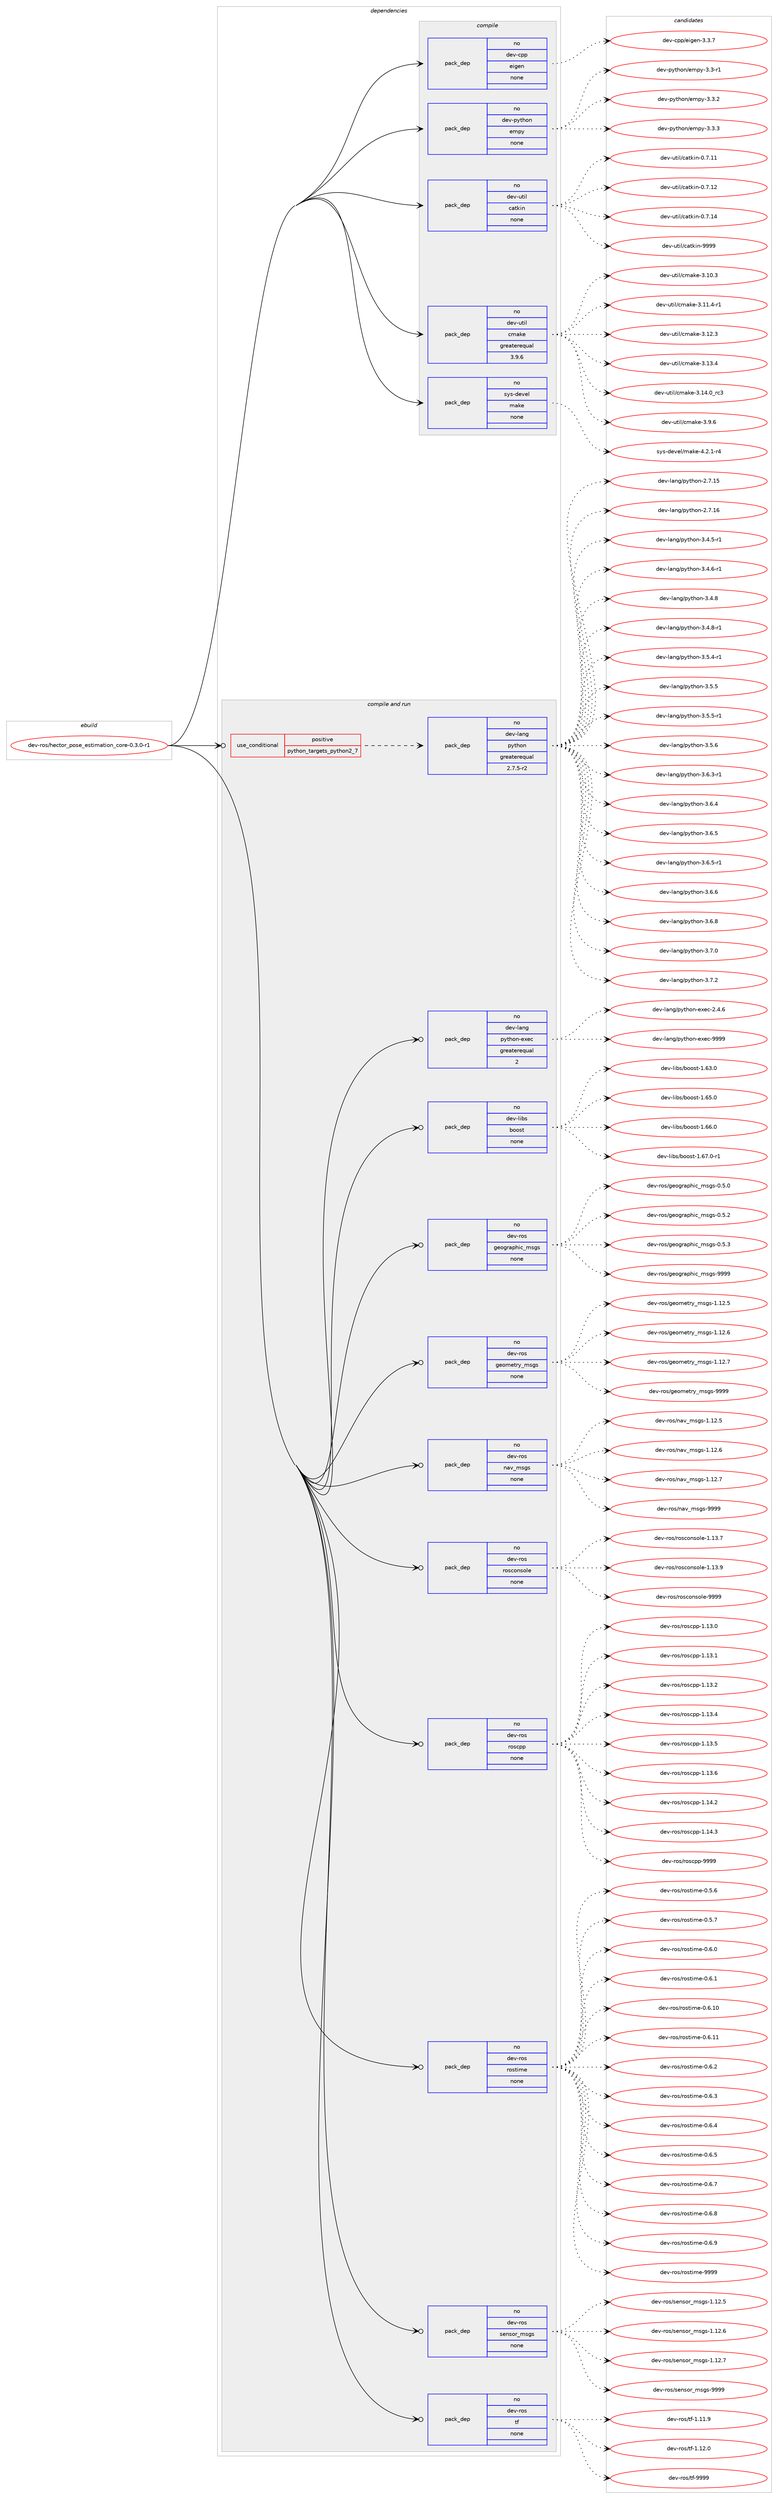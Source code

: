 digraph prolog {

# *************
# Graph options
# *************

newrank=true;
concentrate=true;
compound=true;
graph [rankdir=LR,fontname=Helvetica,fontsize=10,ranksep=1.5];#, ranksep=2.5, nodesep=0.2];
edge  [arrowhead=vee];
node  [fontname=Helvetica,fontsize=10];

# **********
# The ebuild
# **********

subgraph cluster_leftcol {
color=gray;
rank=same;
label=<<i>ebuild</i>>;
id [label="dev-ros/hector_pose_estimation_core-0.3.0-r1", color=red, width=4, href="../dev-ros/hector_pose_estimation_core-0.3.0-r1.svg"];
}

# ****************
# The dependencies
# ****************

subgraph cluster_midcol {
color=gray;
label=<<i>dependencies</i>>;
subgraph cluster_compile {
fillcolor="#eeeeee";
style=filled;
label=<<i>compile</i>>;
subgraph pack1045216 {
dependency1457283 [label=<<TABLE BORDER="0" CELLBORDER="1" CELLSPACING="0" CELLPADDING="4" WIDTH="220"><TR><TD ROWSPAN="6" CELLPADDING="30">pack_dep</TD></TR><TR><TD WIDTH="110">no</TD></TR><TR><TD>dev-cpp</TD></TR><TR><TD>eigen</TD></TR><TR><TD>none</TD></TR><TR><TD></TD></TR></TABLE>>, shape=none, color=blue];
}
id:e -> dependency1457283:w [weight=20,style="solid",arrowhead="vee"];
subgraph pack1045217 {
dependency1457284 [label=<<TABLE BORDER="0" CELLBORDER="1" CELLSPACING="0" CELLPADDING="4" WIDTH="220"><TR><TD ROWSPAN="6" CELLPADDING="30">pack_dep</TD></TR><TR><TD WIDTH="110">no</TD></TR><TR><TD>dev-python</TD></TR><TR><TD>empy</TD></TR><TR><TD>none</TD></TR><TR><TD></TD></TR></TABLE>>, shape=none, color=blue];
}
id:e -> dependency1457284:w [weight=20,style="solid",arrowhead="vee"];
subgraph pack1045218 {
dependency1457285 [label=<<TABLE BORDER="0" CELLBORDER="1" CELLSPACING="0" CELLPADDING="4" WIDTH="220"><TR><TD ROWSPAN="6" CELLPADDING="30">pack_dep</TD></TR><TR><TD WIDTH="110">no</TD></TR><TR><TD>dev-util</TD></TR><TR><TD>catkin</TD></TR><TR><TD>none</TD></TR><TR><TD></TD></TR></TABLE>>, shape=none, color=blue];
}
id:e -> dependency1457285:w [weight=20,style="solid",arrowhead="vee"];
subgraph pack1045219 {
dependency1457286 [label=<<TABLE BORDER="0" CELLBORDER="1" CELLSPACING="0" CELLPADDING="4" WIDTH="220"><TR><TD ROWSPAN="6" CELLPADDING="30">pack_dep</TD></TR><TR><TD WIDTH="110">no</TD></TR><TR><TD>dev-util</TD></TR><TR><TD>cmake</TD></TR><TR><TD>greaterequal</TD></TR><TR><TD>3.9.6</TD></TR></TABLE>>, shape=none, color=blue];
}
id:e -> dependency1457286:w [weight=20,style="solid",arrowhead="vee"];
subgraph pack1045220 {
dependency1457287 [label=<<TABLE BORDER="0" CELLBORDER="1" CELLSPACING="0" CELLPADDING="4" WIDTH="220"><TR><TD ROWSPAN="6" CELLPADDING="30">pack_dep</TD></TR><TR><TD WIDTH="110">no</TD></TR><TR><TD>sys-devel</TD></TR><TR><TD>make</TD></TR><TR><TD>none</TD></TR><TR><TD></TD></TR></TABLE>>, shape=none, color=blue];
}
id:e -> dependency1457287:w [weight=20,style="solid",arrowhead="vee"];
}
subgraph cluster_compileandrun {
fillcolor="#eeeeee";
style=filled;
label=<<i>compile and run</i>>;
subgraph cond388677 {
dependency1457288 [label=<<TABLE BORDER="0" CELLBORDER="1" CELLSPACING="0" CELLPADDING="4"><TR><TD ROWSPAN="3" CELLPADDING="10">use_conditional</TD></TR><TR><TD>positive</TD></TR><TR><TD>python_targets_python2_7</TD></TR></TABLE>>, shape=none, color=red];
subgraph pack1045221 {
dependency1457289 [label=<<TABLE BORDER="0" CELLBORDER="1" CELLSPACING="0" CELLPADDING="4" WIDTH="220"><TR><TD ROWSPAN="6" CELLPADDING="30">pack_dep</TD></TR><TR><TD WIDTH="110">no</TD></TR><TR><TD>dev-lang</TD></TR><TR><TD>python</TD></TR><TR><TD>greaterequal</TD></TR><TR><TD>2.7.5-r2</TD></TR></TABLE>>, shape=none, color=blue];
}
dependency1457288:e -> dependency1457289:w [weight=20,style="dashed",arrowhead="vee"];
}
id:e -> dependency1457288:w [weight=20,style="solid",arrowhead="odotvee"];
subgraph pack1045222 {
dependency1457290 [label=<<TABLE BORDER="0" CELLBORDER="1" CELLSPACING="0" CELLPADDING="4" WIDTH="220"><TR><TD ROWSPAN="6" CELLPADDING="30">pack_dep</TD></TR><TR><TD WIDTH="110">no</TD></TR><TR><TD>dev-lang</TD></TR><TR><TD>python-exec</TD></TR><TR><TD>greaterequal</TD></TR><TR><TD>2</TD></TR></TABLE>>, shape=none, color=blue];
}
id:e -> dependency1457290:w [weight=20,style="solid",arrowhead="odotvee"];
subgraph pack1045223 {
dependency1457291 [label=<<TABLE BORDER="0" CELLBORDER="1" CELLSPACING="0" CELLPADDING="4" WIDTH="220"><TR><TD ROWSPAN="6" CELLPADDING="30">pack_dep</TD></TR><TR><TD WIDTH="110">no</TD></TR><TR><TD>dev-libs</TD></TR><TR><TD>boost</TD></TR><TR><TD>none</TD></TR><TR><TD></TD></TR></TABLE>>, shape=none, color=blue];
}
id:e -> dependency1457291:w [weight=20,style="solid",arrowhead="odotvee"];
subgraph pack1045224 {
dependency1457292 [label=<<TABLE BORDER="0" CELLBORDER="1" CELLSPACING="0" CELLPADDING="4" WIDTH="220"><TR><TD ROWSPAN="6" CELLPADDING="30">pack_dep</TD></TR><TR><TD WIDTH="110">no</TD></TR><TR><TD>dev-ros</TD></TR><TR><TD>geographic_msgs</TD></TR><TR><TD>none</TD></TR><TR><TD></TD></TR></TABLE>>, shape=none, color=blue];
}
id:e -> dependency1457292:w [weight=20,style="solid",arrowhead="odotvee"];
subgraph pack1045225 {
dependency1457293 [label=<<TABLE BORDER="0" CELLBORDER="1" CELLSPACING="0" CELLPADDING="4" WIDTH="220"><TR><TD ROWSPAN="6" CELLPADDING="30">pack_dep</TD></TR><TR><TD WIDTH="110">no</TD></TR><TR><TD>dev-ros</TD></TR><TR><TD>geometry_msgs</TD></TR><TR><TD>none</TD></TR><TR><TD></TD></TR></TABLE>>, shape=none, color=blue];
}
id:e -> dependency1457293:w [weight=20,style="solid",arrowhead="odotvee"];
subgraph pack1045226 {
dependency1457294 [label=<<TABLE BORDER="0" CELLBORDER="1" CELLSPACING="0" CELLPADDING="4" WIDTH="220"><TR><TD ROWSPAN="6" CELLPADDING="30">pack_dep</TD></TR><TR><TD WIDTH="110">no</TD></TR><TR><TD>dev-ros</TD></TR><TR><TD>nav_msgs</TD></TR><TR><TD>none</TD></TR><TR><TD></TD></TR></TABLE>>, shape=none, color=blue];
}
id:e -> dependency1457294:w [weight=20,style="solid",arrowhead="odotvee"];
subgraph pack1045227 {
dependency1457295 [label=<<TABLE BORDER="0" CELLBORDER="1" CELLSPACING="0" CELLPADDING="4" WIDTH="220"><TR><TD ROWSPAN="6" CELLPADDING="30">pack_dep</TD></TR><TR><TD WIDTH="110">no</TD></TR><TR><TD>dev-ros</TD></TR><TR><TD>rosconsole</TD></TR><TR><TD>none</TD></TR><TR><TD></TD></TR></TABLE>>, shape=none, color=blue];
}
id:e -> dependency1457295:w [weight=20,style="solid",arrowhead="odotvee"];
subgraph pack1045228 {
dependency1457296 [label=<<TABLE BORDER="0" CELLBORDER="1" CELLSPACING="0" CELLPADDING="4" WIDTH="220"><TR><TD ROWSPAN="6" CELLPADDING="30">pack_dep</TD></TR><TR><TD WIDTH="110">no</TD></TR><TR><TD>dev-ros</TD></TR><TR><TD>roscpp</TD></TR><TR><TD>none</TD></TR><TR><TD></TD></TR></TABLE>>, shape=none, color=blue];
}
id:e -> dependency1457296:w [weight=20,style="solid",arrowhead="odotvee"];
subgraph pack1045229 {
dependency1457297 [label=<<TABLE BORDER="0" CELLBORDER="1" CELLSPACING="0" CELLPADDING="4" WIDTH="220"><TR><TD ROWSPAN="6" CELLPADDING="30">pack_dep</TD></TR><TR><TD WIDTH="110">no</TD></TR><TR><TD>dev-ros</TD></TR><TR><TD>rostime</TD></TR><TR><TD>none</TD></TR><TR><TD></TD></TR></TABLE>>, shape=none, color=blue];
}
id:e -> dependency1457297:w [weight=20,style="solid",arrowhead="odotvee"];
subgraph pack1045230 {
dependency1457298 [label=<<TABLE BORDER="0" CELLBORDER="1" CELLSPACING="0" CELLPADDING="4" WIDTH="220"><TR><TD ROWSPAN="6" CELLPADDING="30">pack_dep</TD></TR><TR><TD WIDTH="110">no</TD></TR><TR><TD>dev-ros</TD></TR><TR><TD>sensor_msgs</TD></TR><TR><TD>none</TD></TR><TR><TD></TD></TR></TABLE>>, shape=none, color=blue];
}
id:e -> dependency1457298:w [weight=20,style="solid",arrowhead="odotvee"];
subgraph pack1045231 {
dependency1457299 [label=<<TABLE BORDER="0" CELLBORDER="1" CELLSPACING="0" CELLPADDING="4" WIDTH="220"><TR><TD ROWSPAN="6" CELLPADDING="30">pack_dep</TD></TR><TR><TD WIDTH="110">no</TD></TR><TR><TD>dev-ros</TD></TR><TR><TD>tf</TD></TR><TR><TD>none</TD></TR><TR><TD></TD></TR></TABLE>>, shape=none, color=blue];
}
id:e -> dependency1457299:w [weight=20,style="solid",arrowhead="odotvee"];
}
subgraph cluster_run {
fillcolor="#eeeeee";
style=filled;
label=<<i>run</i>>;
}
}

# **************
# The candidates
# **************

subgraph cluster_choices {
rank=same;
color=gray;
label=<<i>candidates</i>>;

subgraph choice1045216 {
color=black;
nodesep=1;
choice100101118459911211247101105103101110455146514655 [label="dev-cpp/eigen-3.3.7", color=red, width=4,href="../dev-cpp/eigen-3.3.7.svg"];
dependency1457283:e -> choice100101118459911211247101105103101110455146514655:w [style=dotted,weight="100"];
}
subgraph choice1045217 {
color=black;
nodesep=1;
choice1001011184511212111610411111047101109112121455146514511449 [label="dev-python/empy-3.3-r1", color=red, width=4,href="../dev-python/empy-3.3-r1.svg"];
choice1001011184511212111610411111047101109112121455146514650 [label="dev-python/empy-3.3.2", color=red, width=4,href="../dev-python/empy-3.3.2.svg"];
choice1001011184511212111610411111047101109112121455146514651 [label="dev-python/empy-3.3.3", color=red, width=4,href="../dev-python/empy-3.3.3.svg"];
dependency1457284:e -> choice1001011184511212111610411111047101109112121455146514511449:w [style=dotted,weight="100"];
dependency1457284:e -> choice1001011184511212111610411111047101109112121455146514650:w [style=dotted,weight="100"];
dependency1457284:e -> choice1001011184511212111610411111047101109112121455146514651:w [style=dotted,weight="100"];
}
subgraph choice1045218 {
color=black;
nodesep=1;
choice1001011184511711610510847999711610710511045484655464949 [label="dev-util/catkin-0.7.11", color=red, width=4,href="../dev-util/catkin-0.7.11.svg"];
choice1001011184511711610510847999711610710511045484655464950 [label="dev-util/catkin-0.7.12", color=red, width=4,href="../dev-util/catkin-0.7.12.svg"];
choice1001011184511711610510847999711610710511045484655464952 [label="dev-util/catkin-0.7.14", color=red, width=4,href="../dev-util/catkin-0.7.14.svg"];
choice100101118451171161051084799971161071051104557575757 [label="dev-util/catkin-9999", color=red, width=4,href="../dev-util/catkin-9999.svg"];
dependency1457285:e -> choice1001011184511711610510847999711610710511045484655464949:w [style=dotted,weight="100"];
dependency1457285:e -> choice1001011184511711610510847999711610710511045484655464950:w [style=dotted,weight="100"];
dependency1457285:e -> choice1001011184511711610510847999711610710511045484655464952:w [style=dotted,weight="100"];
dependency1457285:e -> choice100101118451171161051084799971161071051104557575757:w [style=dotted,weight="100"];
}
subgraph choice1045219 {
color=black;
nodesep=1;
choice1001011184511711610510847991099710710145514649484651 [label="dev-util/cmake-3.10.3", color=red, width=4,href="../dev-util/cmake-3.10.3.svg"];
choice10010111845117116105108479910997107101455146494946524511449 [label="dev-util/cmake-3.11.4-r1", color=red, width=4,href="../dev-util/cmake-3.11.4-r1.svg"];
choice1001011184511711610510847991099710710145514649504651 [label="dev-util/cmake-3.12.3", color=red, width=4,href="../dev-util/cmake-3.12.3.svg"];
choice1001011184511711610510847991099710710145514649514652 [label="dev-util/cmake-3.13.4", color=red, width=4,href="../dev-util/cmake-3.13.4.svg"];
choice1001011184511711610510847991099710710145514649524648951149951 [label="dev-util/cmake-3.14.0_rc3", color=red, width=4,href="../dev-util/cmake-3.14.0_rc3.svg"];
choice10010111845117116105108479910997107101455146574654 [label="dev-util/cmake-3.9.6", color=red, width=4,href="../dev-util/cmake-3.9.6.svg"];
dependency1457286:e -> choice1001011184511711610510847991099710710145514649484651:w [style=dotted,weight="100"];
dependency1457286:e -> choice10010111845117116105108479910997107101455146494946524511449:w [style=dotted,weight="100"];
dependency1457286:e -> choice1001011184511711610510847991099710710145514649504651:w [style=dotted,weight="100"];
dependency1457286:e -> choice1001011184511711610510847991099710710145514649514652:w [style=dotted,weight="100"];
dependency1457286:e -> choice1001011184511711610510847991099710710145514649524648951149951:w [style=dotted,weight="100"];
dependency1457286:e -> choice10010111845117116105108479910997107101455146574654:w [style=dotted,weight="100"];
}
subgraph choice1045220 {
color=black;
nodesep=1;
choice1151211154510010111810110847109971071014552465046494511452 [label="sys-devel/make-4.2.1-r4", color=red, width=4,href="../sys-devel/make-4.2.1-r4.svg"];
dependency1457287:e -> choice1151211154510010111810110847109971071014552465046494511452:w [style=dotted,weight="100"];
}
subgraph choice1045221 {
color=black;
nodesep=1;
choice10010111845108971101034711212111610411111045504655464953 [label="dev-lang/python-2.7.15", color=red, width=4,href="../dev-lang/python-2.7.15.svg"];
choice10010111845108971101034711212111610411111045504655464954 [label="dev-lang/python-2.7.16", color=red, width=4,href="../dev-lang/python-2.7.16.svg"];
choice1001011184510897110103471121211161041111104551465246534511449 [label="dev-lang/python-3.4.5-r1", color=red, width=4,href="../dev-lang/python-3.4.5-r1.svg"];
choice1001011184510897110103471121211161041111104551465246544511449 [label="dev-lang/python-3.4.6-r1", color=red, width=4,href="../dev-lang/python-3.4.6-r1.svg"];
choice100101118451089711010347112121116104111110455146524656 [label="dev-lang/python-3.4.8", color=red, width=4,href="../dev-lang/python-3.4.8.svg"];
choice1001011184510897110103471121211161041111104551465246564511449 [label="dev-lang/python-3.4.8-r1", color=red, width=4,href="../dev-lang/python-3.4.8-r1.svg"];
choice1001011184510897110103471121211161041111104551465346524511449 [label="dev-lang/python-3.5.4-r1", color=red, width=4,href="../dev-lang/python-3.5.4-r1.svg"];
choice100101118451089711010347112121116104111110455146534653 [label="dev-lang/python-3.5.5", color=red, width=4,href="../dev-lang/python-3.5.5.svg"];
choice1001011184510897110103471121211161041111104551465346534511449 [label="dev-lang/python-3.5.5-r1", color=red, width=4,href="../dev-lang/python-3.5.5-r1.svg"];
choice100101118451089711010347112121116104111110455146534654 [label="dev-lang/python-3.5.6", color=red, width=4,href="../dev-lang/python-3.5.6.svg"];
choice1001011184510897110103471121211161041111104551465446514511449 [label="dev-lang/python-3.6.3-r1", color=red, width=4,href="../dev-lang/python-3.6.3-r1.svg"];
choice100101118451089711010347112121116104111110455146544652 [label="dev-lang/python-3.6.4", color=red, width=4,href="../dev-lang/python-3.6.4.svg"];
choice100101118451089711010347112121116104111110455146544653 [label="dev-lang/python-3.6.5", color=red, width=4,href="../dev-lang/python-3.6.5.svg"];
choice1001011184510897110103471121211161041111104551465446534511449 [label="dev-lang/python-3.6.5-r1", color=red, width=4,href="../dev-lang/python-3.6.5-r1.svg"];
choice100101118451089711010347112121116104111110455146544654 [label="dev-lang/python-3.6.6", color=red, width=4,href="../dev-lang/python-3.6.6.svg"];
choice100101118451089711010347112121116104111110455146544656 [label="dev-lang/python-3.6.8", color=red, width=4,href="../dev-lang/python-3.6.8.svg"];
choice100101118451089711010347112121116104111110455146554648 [label="dev-lang/python-3.7.0", color=red, width=4,href="../dev-lang/python-3.7.0.svg"];
choice100101118451089711010347112121116104111110455146554650 [label="dev-lang/python-3.7.2", color=red, width=4,href="../dev-lang/python-3.7.2.svg"];
dependency1457289:e -> choice10010111845108971101034711212111610411111045504655464953:w [style=dotted,weight="100"];
dependency1457289:e -> choice10010111845108971101034711212111610411111045504655464954:w [style=dotted,weight="100"];
dependency1457289:e -> choice1001011184510897110103471121211161041111104551465246534511449:w [style=dotted,weight="100"];
dependency1457289:e -> choice1001011184510897110103471121211161041111104551465246544511449:w [style=dotted,weight="100"];
dependency1457289:e -> choice100101118451089711010347112121116104111110455146524656:w [style=dotted,weight="100"];
dependency1457289:e -> choice1001011184510897110103471121211161041111104551465246564511449:w [style=dotted,weight="100"];
dependency1457289:e -> choice1001011184510897110103471121211161041111104551465346524511449:w [style=dotted,weight="100"];
dependency1457289:e -> choice100101118451089711010347112121116104111110455146534653:w [style=dotted,weight="100"];
dependency1457289:e -> choice1001011184510897110103471121211161041111104551465346534511449:w [style=dotted,weight="100"];
dependency1457289:e -> choice100101118451089711010347112121116104111110455146534654:w [style=dotted,weight="100"];
dependency1457289:e -> choice1001011184510897110103471121211161041111104551465446514511449:w [style=dotted,weight="100"];
dependency1457289:e -> choice100101118451089711010347112121116104111110455146544652:w [style=dotted,weight="100"];
dependency1457289:e -> choice100101118451089711010347112121116104111110455146544653:w [style=dotted,weight="100"];
dependency1457289:e -> choice1001011184510897110103471121211161041111104551465446534511449:w [style=dotted,weight="100"];
dependency1457289:e -> choice100101118451089711010347112121116104111110455146544654:w [style=dotted,weight="100"];
dependency1457289:e -> choice100101118451089711010347112121116104111110455146544656:w [style=dotted,weight="100"];
dependency1457289:e -> choice100101118451089711010347112121116104111110455146554648:w [style=dotted,weight="100"];
dependency1457289:e -> choice100101118451089711010347112121116104111110455146554650:w [style=dotted,weight="100"];
}
subgraph choice1045222 {
color=black;
nodesep=1;
choice1001011184510897110103471121211161041111104510112010199455046524654 [label="dev-lang/python-exec-2.4.6", color=red, width=4,href="../dev-lang/python-exec-2.4.6.svg"];
choice10010111845108971101034711212111610411111045101120101994557575757 [label="dev-lang/python-exec-9999", color=red, width=4,href="../dev-lang/python-exec-9999.svg"];
dependency1457290:e -> choice1001011184510897110103471121211161041111104510112010199455046524654:w [style=dotted,weight="100"];
dependency1457290:e -> choice10010111845108971101034711212111610411111045101120101994557575757:w [style=dotted,weight="100"];
}
subgraph choice1045223 {
color=black;
nodesep=1;
choice1001011184510810598115479811111111511645494654514648 [label="dev-libs/boost-1.63.0", color=red, width=4,href="../dev-libs/boost-1.63.0.svg"];
choice1001011184510810598115479811111111511645494654534648 [label="dev-libs/boost-1.65.0", color=red, width=4,href="../dev-libs/boost-1.65.0.svg"];
choice1001011184510810598115479811111111511645494654544648 [label="dev-libs/boost-1.66.0", color=red, width=4,href="../dev-libs/boost-1.66.0.svg"];
choice10010111845108105981154798111111115116454946545546484511449 [label="dev-libs/boost-1.67.0-r1", color=red, width=4,href="../dev-libs/boost-1.67.0-r1.svg"];
dependency1457291:e -> choice1001011184510810598115479811111111511645494654514648:w [style=dotted,weight="100"];
dependency1457291:e -> choice1001011184510810598115479811111111511645494654534648:w [style=dotted,weight="100"];
dependency1457291:e -> choice1001011184510810598115479811111111511645494654544648:w [style=dotted,weight="100"];
dependency1457291:e -> choice10010111845108105981154798111111115116454946545546484511449:w [style=dotted,weight="100"];
}
subgraph choice1045224 {
color=black;
nodesep=1;
choice1001011184511411111547103101111103114971121041059995109115103115454846534648 [label="dev-ros/geographic_msgs-0.5.0", color=red, width=4,href="../dev-ros/geographic_msgs-0.5.0.svg"];
choice1001011184511411111547103101111103114971121041059995109115103115454846534650 [label="dev-ros/geographic_msgs-0.5.2", color=red, width=4,href="../dev-ros/geographic_msgs-0.5.2.svg"];
choice1001011184511411111547103101111103114971121041059995109115103115454846534651 [label="dev-ros/geographic_msgs-0.5.3", color=red, width=4,href="../dev-ros/geographic_msgs-0.5.3.svg"];
choice10010111845114111115471031011111031149711210410599951091151031154557575757 [label="dev-ros/geographic_msgs-9999", color=red, width=4,href="../dev-ros/geographic_msgs-9999.svg"];
dependency1457292:e -> choice1001011184511411111547103101111103114971121041059995109115103115454846534648:w [style=dotted,weight="100"];
dependency1457292:e -> choice1001011184511411111547103101111103114971121041059995109115103115454846534650:w [style=dotted,weight="100"];
dependency1457292:e -> choice1001011184511411111547103101111103114971121041059995109115103115454846534651:w [style=dotted,weight="100"];
dependency1457292:e -> choice10010111845114111115471031011111031149711210410599951091151031154557575757:w [style=dotted,weight="100"];
}
subgraph choice1045225 {
color=black;
nodesep=1;
choice10010111845114111115471031011111091011161141219510911510311545494649504653 [label="dev-ros/geometry_msgs-1.12.5", color=red, width=4,href="../dev-ros/geometry_msgs-1.12.5.svg"];
choice10010111845114111115471031011111091011161141219510911510311545494649504654 [label="dev-ros/geometry_msgs-1.12.6", color=red, width=4,href="../dev-ros/geometry_msgs-1.12.6.svg"];
choice10010111845114111115471031011111091011161141219510911510311545494649504655 [label="dev-ros/geometry_msgs-1.12.7", color=red, width=4,href="../dev-ros/geometry_msgs-1.12.7.svg"];
choice1001011184511411111547103101111109101116114121951091151031154557575757 [label="dev-ros/geometry_msgs-9999", color=red, width=4,href="../dev-ros/geometry_msgs-9999.svg"];
dependency1457293:e -> choice10010111845114111115471031011111091011161141219510911510311545494649504653:w [style=dotted,weight="100"];
dependency1457293:e -> choice10010111845114111115471031011111091011161141219510911510311545494649504654:w [style=dotted,weight="100"];
dependency1457293:e -> choice10010111845114111115471031011111091011161141219510911510311545494649504655:w [style=dotted,weight="100"];
dependency1457293:e -> choice1001011184511411111547103101111109101116114121951091151031154557575757:w [style=dotted,weight="100"];
}
subgraph choice1045226 {
color=black;
nodesep=1;
choice1001011184511411111547110971189510911510311545494649504653 [label="dev-ros/nav_msgs-1.12.5", color=red, width=4,href="../dev-ros/nav_msgs-1.12.5.svg"];
choice1001011184511411111547110971189510911510311545494649504654 [label="dev-ros/nav_msgs-1.12.6", color=red, width=4,href="../dev-ros/nav_msgs-1.12.6.svg"];
choice1001011184511411111547110971189510911510311545494649504655 [label="dev-ros/nav_msgs-1.12.7", color=red, width=4,href="../dev-ros/nav_msgs-1.12.7.svg"];
choice100101118451141111154711097118951091151031154557575757 [label="dev-ros/nav_msgs-9999", color=red, width=4,href="../dev-ros/nav_msgs-9999.svg"];
dependency1457294:e -> choice1001011184511411111547110971189510911510311545494649504653:w [style=dotted,weight="100"];
dependency1457294:e -> choice1001011184511411111547110971189510911510311545494649504654:w [style=dotted,weight="100"];
dependency1457294:e -> choice1001011184511411111547110971189510911510311545494649504655:w [style=dotted,weight="100"];
dependency1457294:e -> choice100101118451141111154711097118951091151031154557575757:w [style=dotted,weight="100"];
}
subgraph choice1045227 {
color=black;
nodesep=1;
choice10010111845114111115471141111159911111011511110810145494649514655 [label="dev-ros/rosconsole-1.13.7", color=red, width=4,href="../dev-ros/rosconsole-1.13.7.svg"];
choice10010111845114111115471141111159911111011511110810145494649514657 [label="dev-ros/rosconsole-1.13.9", color=red, width=4,href="../dev-ros/rosconsole-1.13.9.svg"];
choice1001011184511411111547114111115991111101151111081014557575757 [label="dev-ros/rosconsole-9999", color=red, width=4,href="../dev-ros/rosconsole-9999.svg"];
dependency1457295:e -> choice10010111845114111115471141111159911111011511110810145494649514655:w [style=dotted,weight="100"];
dependency1457295:e -> choice10010111845114111115471141111159911111011511110810145494649514657:w [style=dotted,weight="100"];
dependency1457295:e -> choice1001011184511411111547114111115991111101151111081014557575757:w [style=dotted,weight="100"];
}
subgraph choice1045228 {
color=black;
nodesep=1;
choice10010111845114111115471141111159911211245494649514648 [label="dev-ros/roscpp-1.13.0", color=red, width=4,href="../dev-ros/roscpp-1.13.0.svg"];
choice10010111845114111115471141111159911211245494649514649 [label="dev-ros/roscpp-1.13.1", color=red, width=4,href="../dev-ros/roscpp-1.13.1.svg"];
choice10010111845114111115471141111159911211245494649514650 [label="dev-ros/roscpp-1.13.2", color=red, width=4,href="../dev-ros/roscpp-1.13.2.svg"];
choice10010111845114111115471141111159911211245494649514652 [label="dev-ros/roscpp-1.13.4", color=red, width=4,href="../dev-ros/roscpp-1.13.4.svg"];
choice10010111845114111115471141111159911211245494649514653 [label="dev-ros/roscpp-1.13.5", color=red, width=4,href="../dev-ros/roscpp-1.13.5.svg"];
choice10010111845114111115471141111159911211245494649514654 [label="dev-ros/roscpp-1.13.6", color=red, width=4,href="../dev-ros/roscpp-1.13.6.svg"];
choice10010111845114111115471141111159911211245494649524650 [label="dev-ros/roscpp-1.14.2", color=red, width=4,href="../dev-ros/roscpp-1.14.2.svg"];
choice10010111845114111115471141111159911211245494649524651 [label="dev-ros/roscpp-1.14.3", color=red, width=4,href="../dev-ros/roscpp-1.14.3.svg"];
choice1001011184511411111547114111115991121124557575757 [label="dev-ros/roscpp-9999", color=red, width=4,href="../dev-ros/roscpp-9999.svg"];
dependency1457296:e -> choice10010111845114111115471141111159911211245494649514648:w [style=dotted,weight="100"];
dependency1457296:e -> choice10010111845114111115471141111159911211245494649514649:w [style=dotted,weight="100"];
dependency1457296:e -> choice10010111845114111115471141111159911211245494649514650:w [style=dotted,weight="100"];
dependency1457296:e -> choice10010111845114111115471141111159911211245494649514652:w [style=dotted,weight="100"];
dependency1457296:e -> choice10010111845114111115471141111159911211245494649514653:w [style=dotted,weight="100"];
dependency1457296:e -> choice10010111845114111115471141111159911211245494649514654:w [style=dotted,weight="100"];
dependency1457296:e -> choice10010111845114111115471141111159911211245494649524650:w [style=dotted,weight="100"];
dependency1457296:e -> choice10010111845114111115471141111159911211245494649524651:w [style=dotted,weight="100"];
dependency1457296:e -> choice1001011184511411111547114111115991121124557575757:w [style=dotted,weight="100"];
}
subgraph choice1045229 {
color=black;
nodesep=1;
choice1001011184511411111547114111115116105109101454846534654 [label="dev-ros/rostime-0.5.6", color=red, width=4,href="../dev-ros/rostime-0.5.6.svg"];
choice1001011184511411111547114111115116105109101454846534655 [label="dev-ros/rostime-0.5.7", color=red, width=4,href="../dev-ros/rostime-0.5.7.svg"];
choice1001011184511411111547114111115116105109101454846544648 [label="dev-ros/rostime-0.6.0", color=red, width=4,href="../dev-ros/rostime-0.6.0.svg"];
choice1001011184511411111547114111115116105109101454846544649 [label="dev-ros/rostime-0.6.1", color=red, width=4,href="../dev-ros/rostime-0.6.1.svg"];
choice100101118451141111154711411111511610510910145484654464948 [label="dev-ros/rostime-0.6.10", color=red, width=4,href="../dev-ros/rostime-0.6.10.svg"];
choice100101118451141111154711411111511610510910145484654464949 [label="dev-ros/rostime-0.6.11", color=red, width=4,href="../dev-ros/rostime-0.6.11.svg"];
choice1001011184511411111547114111115116105109101454846544650 [label="dev-ros/rostime-0.6.2", color=red, width=4,href="../dev-ros/rostime-0.6.2.svg"];
choice1001011184511411111547114111115116105109101454846544651 [label="dev-ros/rostime-0.6.3", color=red, width=4,href="../dev-ros/rostime-0.6.3.svg"];
choice1001011184511411111547114111115116105109101454846544652 [label="dev-ros/rostime-0.6.4", color=red, width=4,href="../dev-ros/rostime-0.6.4.svg"];
choice1001011184511411111547114111115116105109101454846544653 [label="dev-ros/rostime-0.6.5", color=red, width=4,href="../dev-ros/rostime-0.6.5.svg"];
choice1001011184511411111547114111115116105109101454846544655 [label="dev-ros/rostime-0.6.7", color=red, width=4,href="../dev-ros/rostime-0.6.7.svg"];
choice1001011184511411111547114111115116105109101454846544656 [label="dev-ros/rostime-0.6.8", color=red, width=4,href="../dev-ros/rostime-0.6.8.svg"];
choice1001011184511411111547114111115116105109101454846544657 [label="dev-ros/rostime-0.6.9", color=red, width=4,href="../dev-ros/rostime-0.6.9.svg"];
choice10010111845114111115471141111151161051091014557575757 [label="dev-ros/rostime-9999", color=red, width=4,href="../dev-ros/rostime-9999.svg"];
dependency1457297:e -> choice1001011184511411111547114111115116105109101454846534654:w [style=dotted,weight="100"];
dependency1457297:e -> choice1001011184511411111547114111115116105109101454846534655:w [style=dotted,weight="100"];
dependency1457297:e -> choice1001011184511411111547114111115116105109101454846544648:w [style=dotted,weight="100"];
dependency1457297:e -> choice1001011184511411111547114111115116105109101454846544649:w [style=dotted,weight="100"];
dependency1457297:e -> choice100101118451141111154711411111511610510910145484654464948:w [style=dotted,weight="100"];
dependency1457297:e -> choice100101118451141111154711411111511610510910145484654464949:w [style=dotted,weight="100"];
dependency1457297:e -> choice1001011184511411111547114111115116105109101454846544650:w [style=dotted,weight="100"];
dependency1457297:e -> choice1001011184511411111547114111115116105109101454846544651:w [style=dotted,weight="100"];
dependency1457297:e -> choice1001011184511411111547114111115116105109101454846544652:w [style=dotted,weight="100"];
dependency1457297:e -> choice1001011184511411111547114111115116105109101454846544653:w [style=dotted,weight="100"];
dependency1457297:e -> choice1001011184511411111547114111115116105109101454846544655:w [style=dotted,weight="100"];
dependency1457297:e -> choice1001011184511411111547114111115116105109101454846544656:w [style=dotted,weight="100"];
dependency1457297:e -> choice1001011184511411111547114111115116105109101454846544657:w [style=dotted,weight="100"];
dependency1457297:e -> choice10010111845114111115471141111151161051091014557575757:w [style=dotted,weight="100"];
}
subgraph choice1045230 {
color=black;
nodesep=1;
choice10010111845114111115471151011101151111149510911510311545494649504653 [label="dev-ros/sensor_msgs-1.12.5", color=red, width=4,href="../dev-ros/sensor_msgs-1.12.5.svg"];
choice10010111845114111115471151011101151111149510911510311545494649504654 [label="dev-ros/sensor_msgs-1.12.6", color=red, width=4,href="../dev-ros/sensor_msgs-1.12.6.svg"];
choice10010111845114111115471151011101151111149510911510311545494649504655 [label="dev-ros/sensor_msgs-1.12.7", color=red, width=4,href="../dev-ros/sensor_msgs-1.12.7.svg"];
choice1001011184511411111547115101110115111114951091151031154557575757 [label="dev-ros/sensor_msgs-9999", color=red, width=4,href="../dev-ros/sensor_msgs-9999.svg"];
dependency1457298:e -> choice10010111845114111115471151011101151111149510911510311545494649504653:w [style=dotted,weight="100"];
dependency1457298:e -> choice10010111845114111115471151011101151111149510911510311545494649504654:w [style=dotted,weight="100"];
dependency1457298:e -> choice10010111845114111115471151011101151111149510911510311545494649504655:w [style=dotted,weight="100"];
dependency1457298:e -> choice1001011184511411111547115101110115111114951091151031154557575757:w [style=dotted,weight="100"];
}
subgraph choice1045231 {
color=black;
nodesep=1;
choice100101118451141111154711610245494649494657 [label="dev-ros/tf-1.11.9", color=red, width=4,href="../dev-ros/tf-1.11.9.svg"];
choice100101118451141111154711610245494649504648 [label="dev-ros/tf-1.12.0", color=red, width=4,href="../dev-ros/tf-1.12.0.svg"];
choice10010111845114111115471161024557575757 [label="dev-ros/tf-9999", color=red, width=4,href="../dev-ros/tf-9999.svg"];
dependency1457299:e -> choice100101118451141111154711610245494649494657:w [style=dotted,weight="100"];
dependency1457299:e -> choice100101118451141111154711610245494649504648:w [style=dotted,weight="100"];
dependency1457299:e -> choice10010111845114111115471161024557575757:w [style=dotted,weight="100"];
}
}

}
